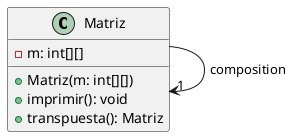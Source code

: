 @startuml

class Matriz {
  - m: int[][]
  + Matriz(m: int[][])
  + imprimir(): void
  + transpuesta(): Matriz
}

Matriz --> "1" Matriz : composition

@enduml
